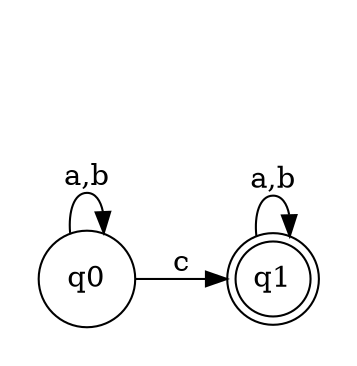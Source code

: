digraph {
	rankdir=LR;
	margin=0.2;
	size=5;
	node [margin=0.1 shape=circle];
	q1[margin=0 shape=doublecircle];
	" "[color=white width=0];
	q0 -> q1 [label= "c"];
	q0 -> q0 [label = "a,b"];
	q1 -> q1 [label = "a,b"];
}